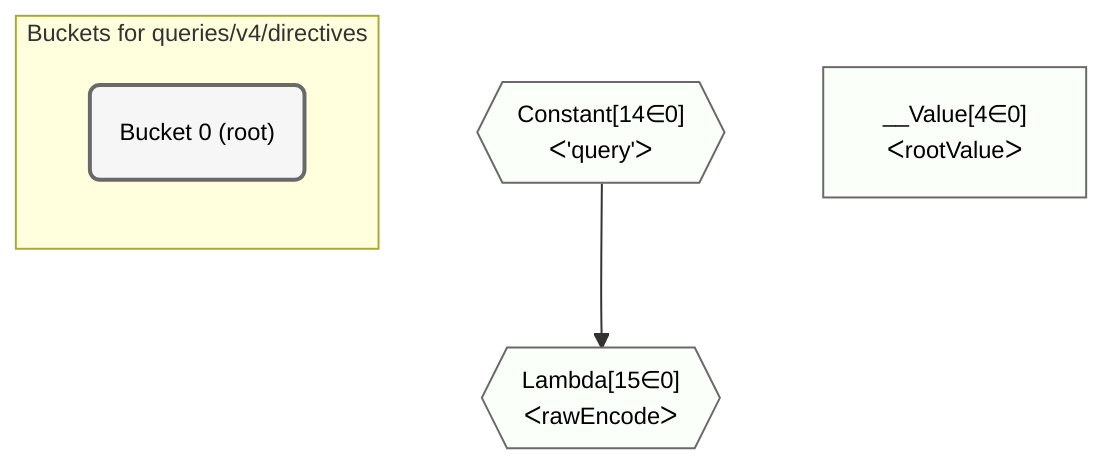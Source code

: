 %%{init: {'themeVariables': { 'fontSize': '12px'}}}%%
graph TD
    classDef path fill:#eee,stroke:#000,color:#000
    classDef plan fill:#fff,stroke-width:1px,color:#000
    classDef itemplan fill:#fff,stroke-width:2px,color:#000
    classDef unbatchedplan fill:#dff,stroke-width:1px,color:#000
    classDef sideeffectplan fill:#fcc,stroke-width:2px,color:#000
    classDef bucket fill:#f6f6f6,color:#000,stroke-width:2px,text-align:left


    %% plan dependencies
    Lambda15{{"Lambda[15∈0]<br />ᐸrawEncodeᐳ"}}:::plan
    Constant14{{"Constant[14∈0]<br />ᐸ'query'ᐳ"}}:::plan
    Constant14 --> Lambda15
    __Value4["__Value[4∈0]<br />ᐸrootValueᐳ"]:::plan

    %% define steps

    subgraph "Buckets for queries/v4/directives"
    Bucket0("Bucket 0 (root)"):::bucket
    classDef bucket0 stroke:#696969
    class Bucket0,__Value4,Constant14,Lambda15 bucket0
    classDef unary fill:#fafffa,borderWidth:8px
    class Lambda15,__Value4,Constant14 unary
    end